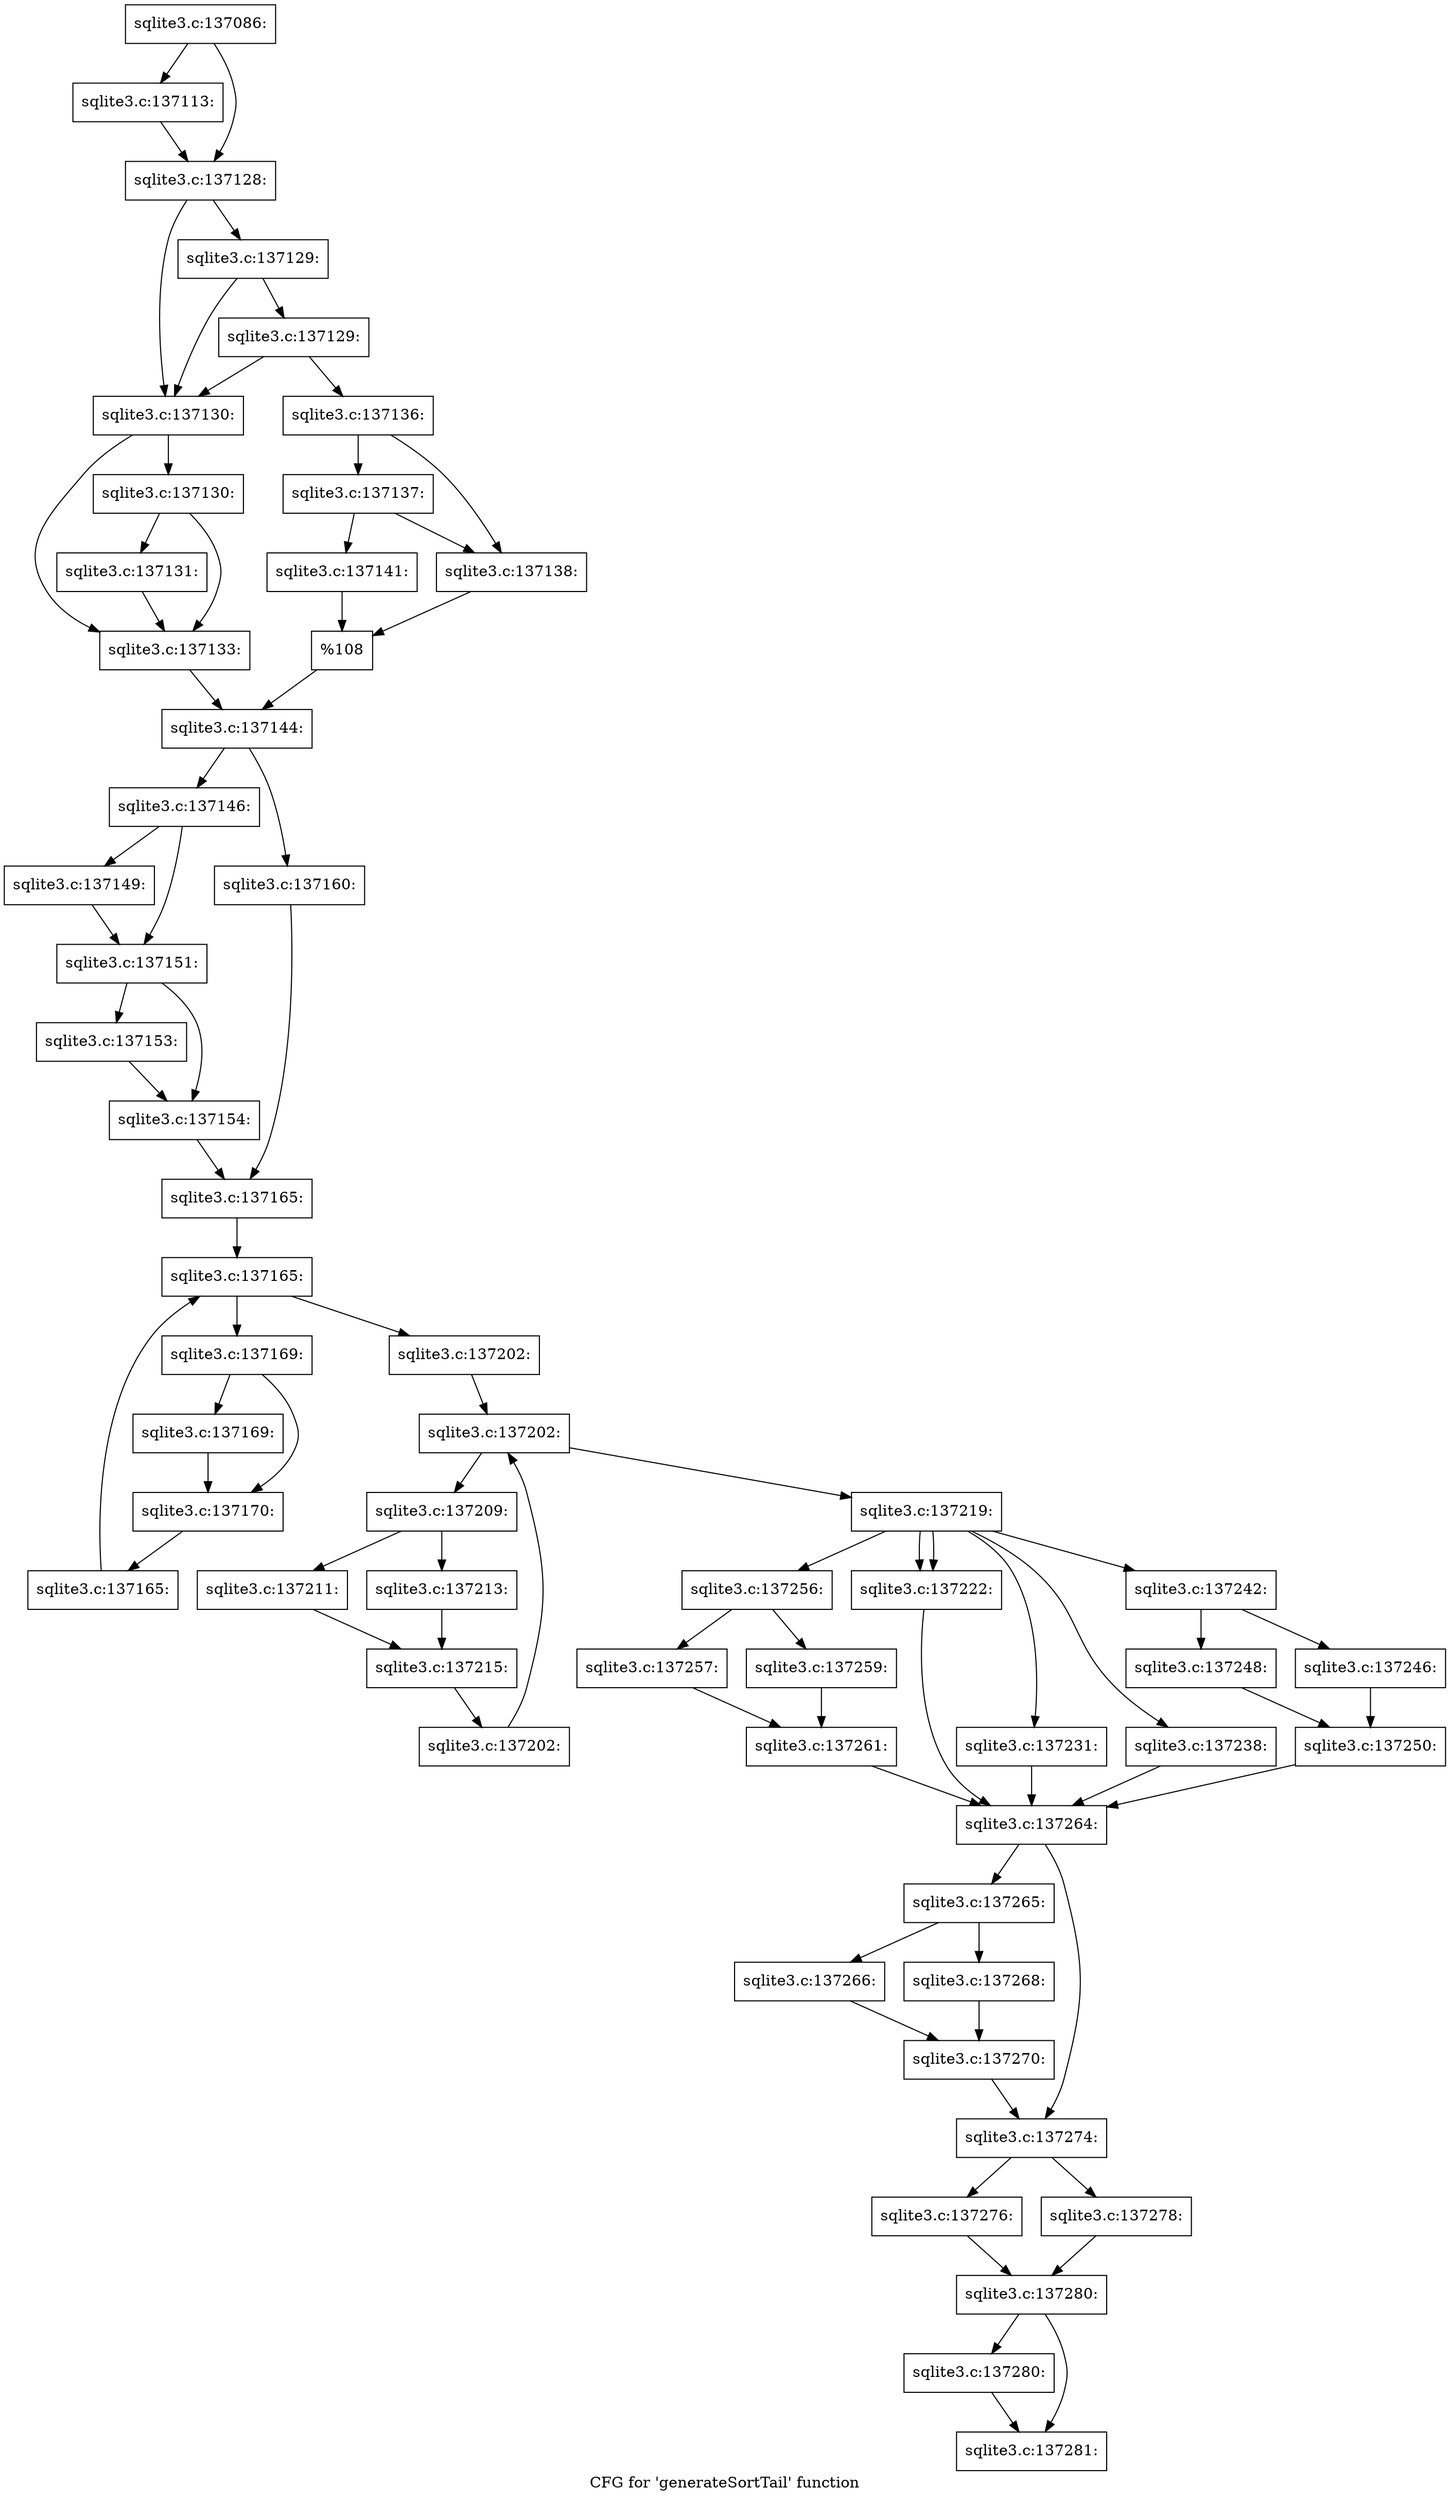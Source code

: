 digraph "CFG for 'generateSortTail' function" {
	label="CFG for 'generateSortTail' function";

	Node0x55c0f9c65770 [shape=record,label="{sqlite3.c:137086:}"];
	Node0x55c0f9c65770 -> Node0x55c0f9c6ee50;
	Node0x55c0f9c65770 -> Node0x55c0f9c6eea0;
	Node0x55c0f9c6ee50 [shape=record,label="{sqlite3.c:137113:}"];
	Node0x55c0f9c6ee50 -> Node0x55c0f9c6eea0;
	Node0x55c0f9c6eea0 [shape=record,label="{sqlite3.c:137128:}"];
	Node0x55c0f9c6eea0 -> Node0x55c0f9c702f0;
	Node0x55c0f9c6eea0 -> Node0x55c0f9c70460;
	Node0x55c0f9c70460 [shape=record,label="{sqlite3.c:137129:}"];
	Node0x55c0f9c70460 -> Node0x55c0f9c702f0;
	Node0x55c0f9c70460 -> Node0x55c0f9c703e0;
	Node0x55c0f9c703e0 [shape=record,label="{sqlite3.c:137129:}"];
	Node0x55c0f9c703e0 -> Node0x55c0f9c702f0;
	Node0x55c0f9c703e0 -> Node0x55c0f9c70390;
	Node0x55c0f9c702f0 [shape=record,label="{sqlite3.c:137130:}"];
	Node0x55c0f9c702f0 -> Node0x55c0f9c70dc0;
	Node0x55c0f9c702f0 -> Node0x55c0f9c70d70;
	Node0x55c0f9c70dc0 [shape=record,label="{sqlite3.c:137130:}"];
	Node0x55c0f9c70dc0 -> Node0x55c0f9c70d20;
	Node0x55c0f9c70dc0 -> Node0x55c0f9c70d70;
	Node0x55c0f9c70d20 [shape=record,label="{sqlite3.c:137131:}"];
	Node0x55c0f9c70d20 -> Node0x55c0f9c70d70;
	Node0x55c0f9c70d70 [shape=record,label="{sqlite3.c:137133:}"];
	Node0x55c0f9c70d70 -> Node0x55c0f9c70340;
	Node0x55c0f9c70390 [shape=record,label="{sqlite3.c:137136:}"];
	Node0x55c0f9c70390 -> Node0x55c0f9c72140;
	Node0x55c0f9c70390 -> Node0x55c0f9c72230;
	Node0x55c0f9c72230 [shape=record,label="{sqlite3.c:137137:}"];
	Node0x55c0f9c72230 -> Node0x55c0f9c72140;
	Node0x55c0f9c72230 -> Node0x55c0f9c721e0;
	Node0x55c0f9c72140 [shape=record,label="{sqlite3.c:137138:}"];
	Node0x55c0f9c72140 -> Node0x55c0f9c72190;
	Node0x55c0f9c721e0 [shape=record,label="{sqlite3.c:137141:}"];
	Node0x55c0f9c721e0 -> Node0x55c0f9c72190;
	Node0x55c0f9c72190 [shape=record,label="{%108}"];
	Node0x55c0f9c72190 -> Node0x55c0f9c70340;
	Node0x55c0f9c70340 [shape=record,label="{sqlite3.c:137144:}"];
	Node0x55c0f9c70340 -> Node0x55c0f9c737d0;
	Node0x55c0f9c70340 -> Node0x55c0f9c73870;
	Node0x55c0f9c737d0 [shape=record,label="{sqlite3.c:137146:}"];
	Node0x55c0f9c737d0 -> Node0x55c0f9c74980;
	Node0x55c0f9c737d0 -> Node0x55c0f9c749d0;
	Node0x55c0f9c74980 [shape=record,label="{sqlite3.c:137149:}"];
	Node0x55c0f9c74980 -> Node0x55c0f9c749d0;
	Node0x55c0f9c749d0 [shape=record,label="{sqlite3.c:137151:}"];
	Node0x55c0f9c749d0 -> Node0x55c0f9c75810;
	Node0x55c0f9c749d0 -> Node0x55c0f9c75900;
	Node0x55c0f9c75810 [shape=record,label="{sqlite3.c:137153:}"];
	Node0x55c0f9c75810 -> Node0x55c0f9c75900;
	Node0x55c0f9c75900 [shape=record,label="{sqlite3.c:137154:}"];
	Node0x55c0f9c75900 -> Node0x55c0f9c73820;
	Node0x55c0f9c73870 [shape=record,label="{sqlite3.c:137160:}"];
	Node0x55c0f9c73870 -> Node0x55c0f9c73820;
	Node0x55c0f9c73820 [shape=record,label="{sqlite3.c:137165:}"];
	Node0x55c0f9c73820 -> Node0x55c0f9c77f90;
	Node0x55c0f9c77f90 [shape=record,label="{sqlite3.c:137165:}"];
	Node0x55c0f9c77f90 -> Node0x55c0f9c781b0;
	Node0x55c0f9c77f90 -> Node0x55c0f9c76a20;
	Node0x55c0f9c781b0 [shape=record,label="{sqlite3.c:137169:}"];
	Node0x55c0f9c781b0 -> Node0x55c0f9c78630;
	Node0x55c0f9c781b0 -> Node0x55c0f9c78680;
	Node0x55c0f9c78630 [shape=record,label="{sqlite3.c:137169:}"];
	Node0x55c0f9c78630 -> Node0x55c0f9c78680;
	Node0x55c0f9c78680 [shape=record,label="{sqlite3.c:137170:}"];
	Node0x55c0f9c78680 -> Node0x55c0f9c78120;
	Node0x55c0f9c78120 [shape=record,label="{sqlite3.c:137165:}"];
	Node0x55c0f9c78120 -> Node0x55c0f9c77f90;
	Node0x55c0f9c76a20 [shape=record,label="{sqlite3.c:137202:}"];
	Node0x55c0f9c76a20 -> Node0x55c0f9c79730;
	Node0x55c0f9c79730 [shape=record,label="{sqlite3.c:137202:}"];
	Node0x55c0f9c79730 -> Node0x55c0f9c79950;
	Node0x55c0f9c79730 -> Node0x55c0f9c79490;
	Node0x55c0f9c79950 [shape=record,label="{sqlite3.c:137209:}"];
	Node0x55c0f9c79950 -> Node0x55c0f9c7a050;
	Node0x55c0f9c79950 -> Node0x55c0f9c7a0f0;
	Node0x55c0f9c7a050 [shape=record,label="{sqlite3.c:137211:}"];
	Node0x55c0f9c7a050 -> Node0x55c0f9c7a0a0;
	Node0x55c0f9c7a0f0 [shape=record,label="{sqlite3.c:137213:}"];
	Node0x55c0f9c7a0f0 -> Node0x55c0f9c7a0a0;
	Node0x55c0f9c7a0a0 [shape=record,label="{sqlite3.c:137215:}"];
	Node0x55c0f9c7a0a0 -> Node0x55c0f9c798c0;
	Node0x55c0f9c798c0 [shape=record,label="{sqlite3.c:137202:}"];
	Node0x55c0f9c798c0 -> Node0x55c0f9c79730;
	Node0x55c0f9c79490 [shape=record,label="{sqlite3.c:137219:}"];
	Node0x55c0f9c79490 -> Node0x55c0f9c7c270;
	Node0x55c0f9c79490 -> Node0x55c0f9c7c650;
	Node0x55c0f9c79490 -> Node0x55c0f9c7c650;
	Node0x55c0f9c79490 -> Node0x55c0f9c7cb50;
	Node0x55c0f9c79490 -> Node0x55c0f9c7daa0;
	Node0x55c0f9c79490 -> Node0x55c0f9c7e380;
	Node0x55c0f9c7c650 [shape=record,label="{sqlite3.c:137222:}"];
	Node0x55c0f9c7c650 -> Node0x55c0f9c7b920;
	Node0x55c0f9c7cb50 [shape=record,label="{sqlite3.c:137231:}"];
	Node0x55c0f9c7cb50 -> Node0x55c0f9c7b920;
	Node0x55c0f9c7daa0 [shape=record,label="{sqlite3.c:137238:}"];
	Node0x55c0f9c7daa0 -> Node0x55c0f9c7b920;
	Node0x55c0f9c7e380 [shape=record,label="{sqlite3.c:137242:}"];
	Node0x55c0f9c7e380 -> Node0x55c0f9c7f770;
	Node0x55c0f9c7e380 -> Node0x55c0f9c7f8b0;
	Node0x55c0f9c7f770 [shape=record,label="{sqlite3.c:137246:}"];
	Node0x55c0f9c7f770 -> Node0x55c0f9c7f860;
	Node0x55c0f9c7f8b0 [shape=record,label="{sqlite3.c:137248:}"];
	Node0x55c0f9c7f8b0 -> Node0x55c0f9c7f860;
	Node0x55c0f9c7f860 [shape=record,label="{sqlite3.c:137250:}"];
	Node0x55c0f9c7f860 -> Node0x55c0f9c7b920;
	Node0x55c0f9c7c270 [shape=record,label="{sqlite3.c:137256:}"];
	Node0x55c0f9c7c270 -> Node0x55c0f9c7fe90;
	Node0x55c0f9c7c270 -> Node0x55c0f9c80870;
	Node0x55c0f9c7fe90 [shape=record,label="{sqlite3.c:137257:}"];
	Node0x55c0f9c7fe90 -> Node0x55c0f9c80820;
	Node0x55c0f9c80870 [shape=record,label="{sqlite3.c:137259:}"];
	Node0x55c0f9c80870 -> Node0x55c0f9c80820;
	Node0x55c0f9c80820 [shape=record,label="{sqlite3.c:137261:}"];
	Node0x55c0f9c80820 -> Node0x55c0f9c7b920;
	Node0x55c0f9c7b920 [shape=record,label="{sqlite3.c:137264:}"];
	Node0x55c0f9c7b920 -> Node0x55c0f9c81830;
	Node0x55c0f9c7b920 -> Node0x55c0f9c81880;
	Node0x55c0f9c81830 [shape=record,label="{sqlite3.c:137265:}"];
	Node0x55c0f9c81830 -> Node0x55c0f9c81bc0;
	Node0x55c0f9c81830 -> Node0x55c0f9c81c60;
	Node0x55c0f9c81bc0 [shape=record,label="{sqlite3.c:137266:}"];
	Node0x55c0f9c81bc0 -> Node0x55c0f9c81c10;
	Node0x55c0f9c81c60 [shape=record,label="{sqlite3.c:137268:}"];
	Node0x55c0f9c81c60 -> Node0x55c0f9c81c10;
	Node0x55c0f9c81c10 [shape=record,label="{sqlite3.c:137270:}"];
	Node0x55c0f9c81c10 -> Node0x55c0f9c81880;
	Node0x55c0f9c81880 [shape=record,label="{sqlite3.c:137274:}"];
	Node0x55c0f9c81880 -> Node0x55c0f9c82c90;
	Node0x55c0f9c81880 -> Node0x55c0f9c82d30;
	Node0x55c0f9c82c90 [shape=record,label="{sqlite3.c:137276:}"];
	Node0x55c0f9c82c90 -> Node0x55c0f9c82ce0;
	Node0x55c0f9c82d30 [shape=record,label="{sqlite3.c:137278:}"];
	Node0x55c0f9c82d30 -> Node0x55c0f9c82ce0;
	Node0x55c0f9c82ce0 [shape=record,label="{sqlite3.c:137280:}"];
	Node0x55c0f9c82ce0 -> Node0x55c0f9c83bf0;
	Node0x55c0f9c82ce0 -> Node0x55c0f9c83c40;
	Node0x55c0f9c83bf0 [shape=record,label="{sqlite3.c:137280:}"];
	Node0x55c0f9c83bf0 -> Node0x55c0f9c83c40;
	Node0x55c0f9c83c40 [shape=record,label="{sqlite3.c:137281:}"];
}
